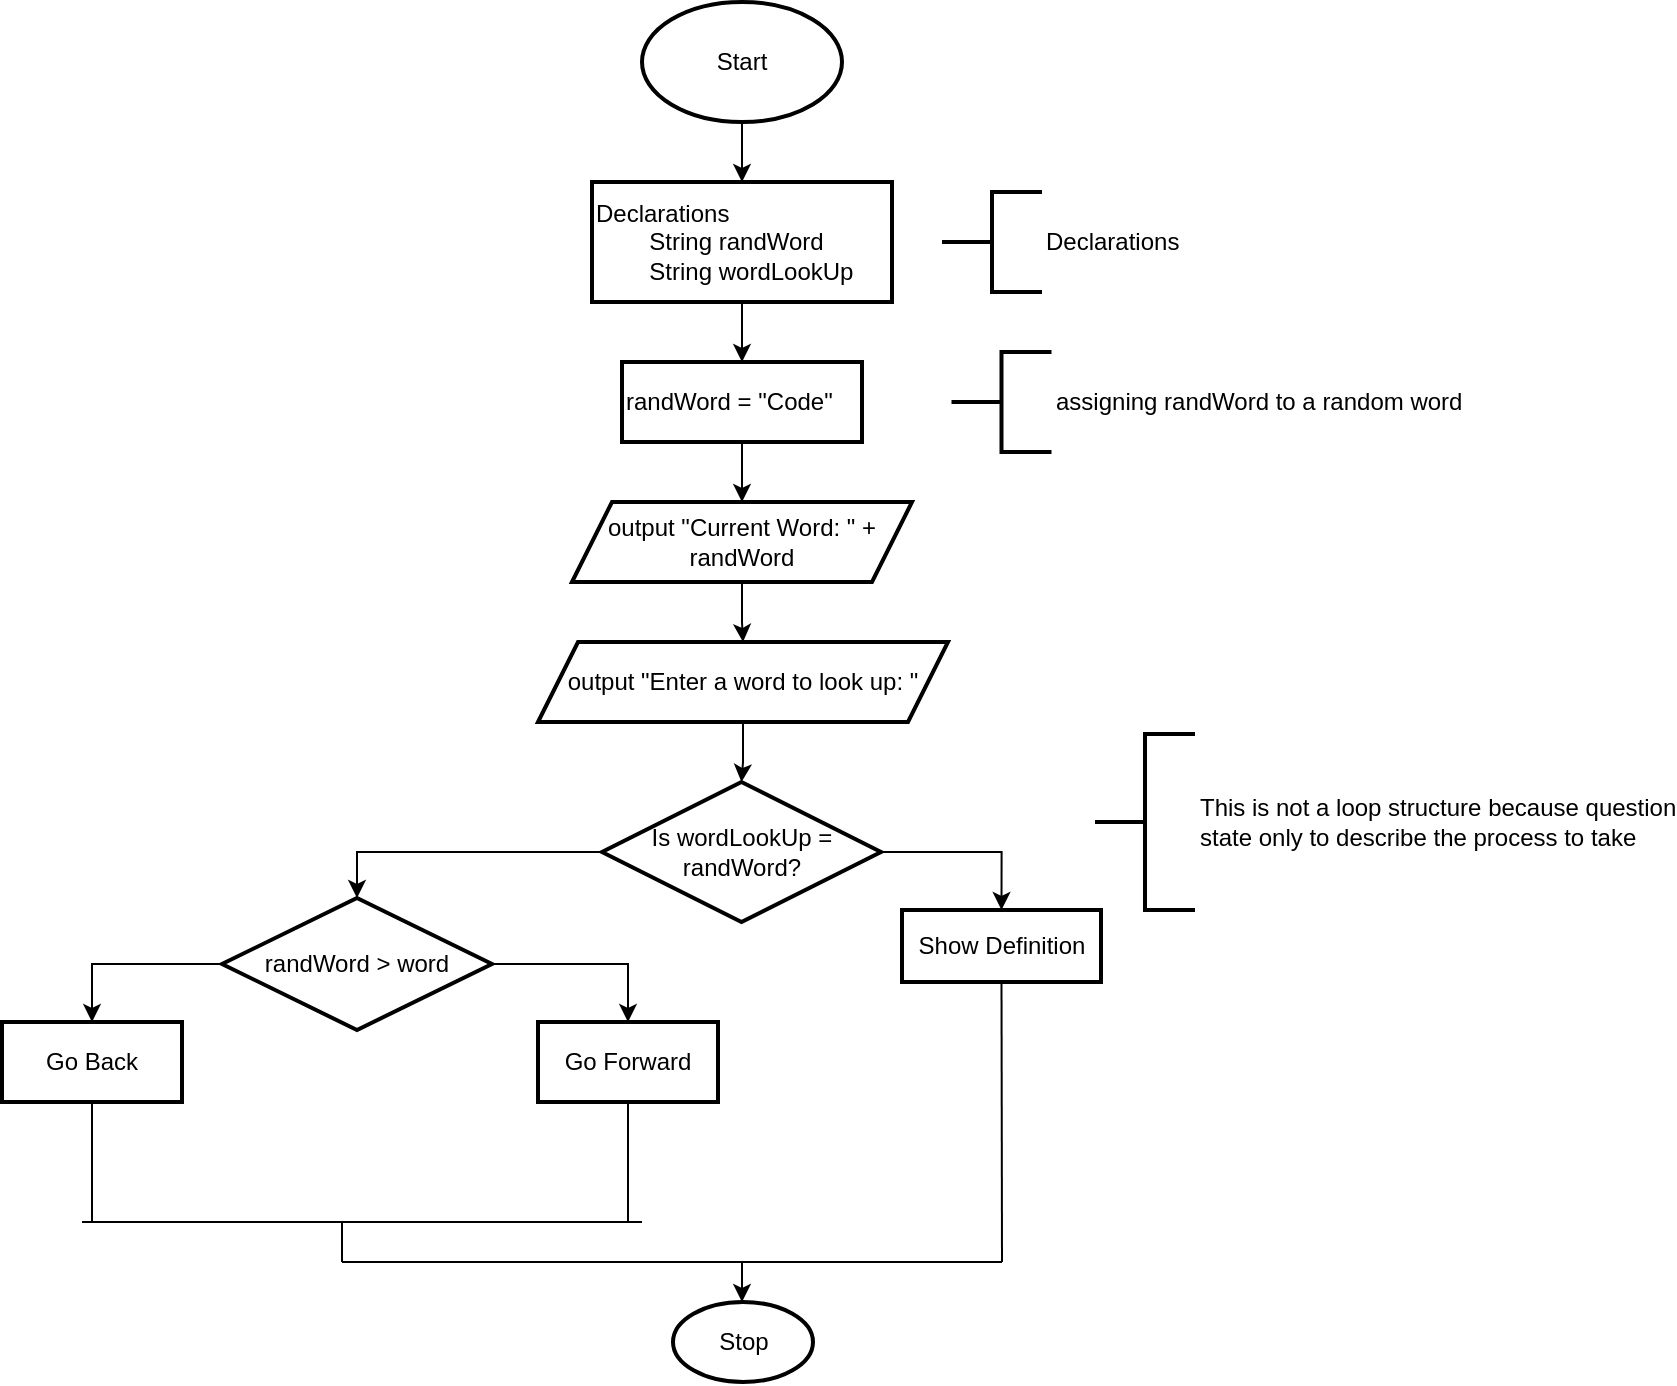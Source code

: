 <mxfile version="23.0.2" type="device">
  <diagram name="Page-1" id="GpJkARsk2_UbjOOnj7gu">
    <mxGraphModel dx="1687" dy="984" grid="1" gridSize="10" guides="1" tooltips="1" connect="1" arrows="1" fold="1" page="1" pageScale="1" pageWidth="1200" pageHeight="1920" math="0" shadow="0">
      <root>
        <mxCell id="0" />
        <mxCell id="1" parent="0" />
        <mxCell id="PboGU6bulFJKmP7m2C9N-3" value="" style="edgeStyle=orthogonalEdgeStyle;rounded=0;orthogonalLoop=1;jettySize=auto;html=1;" edge="1" parent="1" source="PboGU6bulFJKmP7m2C9N-1" target="PboGU6bulFJKmP7m2C9N-2">
          <mxGeometry relative="1" as="geometry" />
        </mxCell>
        <mxCell id="PboGU6bulFJKmP7m2C9N-1" value="Start" style="strokeWidth=2;html=1;shape=mxgraph.flowchart.start_1;whiteSpace=wrap;" vertex="1" parent="1">
          <mxGeometry x="550" y="170" width="100" height="60" as="geometry" />
        </mxCell>
        <mxCell id="PboGU6bulFJKmP7m2C9N-5" value="" style="edgeStyle=orthogonalEdgeStyle;rounded=0;orthogonalLoop=1;jettySize=auto;html=1;" edge="1" parent="1" source="PboGU6bulFJKmP7m2C9N-2" target="PboGU6bulFJKmP7m2C9N-4">
          <mxGeometry relative="1" as="geometry" />
        </mxCell>
        <mxCell id="PboGU6bulFJKmP7m2C9N-2" value="Declarations&lt;br&gt;&lt;span style=&quot;white-space: pre;&quot;&gt;&lt;span style=&quot;white-space: pre;&quot;&gt;&#x9;&lt;/span&gt;String randWord&lt;br/&gt;&lt;span style=&quot;white-space: pre;&quot;&gt;&#x9;&lt;/span&gt;String wordLookUp&#x9;&lt;/span&gt;" style="whiteSpace=wrap;html=1;strokeWidth=2;align=left;" vertex="1" parent="1">
          <mxGeometry x="525" y="260" width="150" height="60" as="geometry" />
        </mxCell>
        <mxCell id="PboGU6bulFJKmP7m2C9N-7" value="" style="edgeStyle=orthogonalEdgeStyle;rounded=0;orthogonalLoop=1;jettySize=auto;html=1;" edge="1" parent="1" source="PboGU6bulFJKmP7m2C9N-4" target="PboGU6bulFJKmP7m2C9N-6">
          <mxGeometry relative="1" as="geometry" />
        </mxCell>
        <mxCell id="PboGU6bulFJKmP7m2C9N-4" value="randWord = &quot;Code&quot;" style="whiteSpace=wrap;html=1;align=left;strokeWidth=2;" vertex="1" parent="1">
          <mxGeometry x="540" y="350" width="120" height="40" as="geometry" />
        </mxCell>
        <mxCell id="PboGU6bulFJKmP7m2C9N-9" value="" style="edgeStyle=orthogonalEdgeStyle;rounded=0;orthogonalLoop=1;jettySize=auto;html=1;" edge="1" parent="1" source="PboGU6bulFJKmP7m2C9N-6" target="PboGU6bulFJKmP7m2C9N-8">
          <mxGeometry relative="1" as="geometry" />
        </mxCell>
        <mxCell id="PboGU6bulFJKmP7m2C9N-6" value="output &quot;Current Word: &quot; + randWord" style="shape=parallelogram;perimeter=parallelogramPerimeter;whiteSpace=wrap;html=1;fixedSize=1;align=center;strokeWidth=2;" vertex="1" parent="1">
          <mxGeometry x="515" y="420" width="170" height="40" as="geometry" />
        </mxCell>
        <mxCell id="PboGU6bulFJKmP7m2C9N-11" value="" style="edgeStyle=orthogonalEdgeStyle;rounded=0;orthogonalLoop=1;jettySize=auto;html=1;" edge="1" parent="1" source="PboGU6bulFJKmP7m2C9N-8" target="PboGU6bulFJKmP7m2C9N-10">
          <mxGeometry relative="1" as="geometry" />
        </mxCell>
        <mxCell id="PboGU6bulFJKmP7m2C9N-8" value="output &quot;Enter a word to look up: &quot;" style="shape=parallelogram;perimeter=parallelogramPerimeter;whiteSpace=wrap;html=1;fixedSize=1;align=center;strokeWidth=2;" vertex="1" parent="1">
          <mxGeometry x="498" y="490" width="205" height="40" as="geometry" />
        </mxCell>
        <mxCell id="PboGU6bulFJKmP7m2C9N-13" value="" style="edgeStyle=orthogonalEdgeStyle;rounded=0;orthogonalLoop=1;jettySize=auto;html=1;entryX=0.5;entryY=0;entryDx=0;entryDy=0;exitX=1;exitY=0.5;exitDx=0;exitDy=0;" edge="1" parent="1" source="PboGU6bulFJKmP7m2C9N-10" target="PboGU6bulFJKmP7m2C9N-12">
          <mxGeometry relative="1" as="geometry" />
        </mxCell>
        <mxCell id="PboGU6bulFJKmP7m2C9N-15" value="" style="edgeStyle=orthogonalEdgeStyle;rounded=0;orthogonalLoop=1;jettySize=auto;html=1;entryX=0.5;entryY=0;entryDx=0;entryDy=0;exitX=0;exitY=0.5;exitDx=0;exitDy=0;" edge="1" parent="1" source="PboGU6bulFJKmP7m2C9N-10" target="PboGU6bulFJKmP7m2C9N-14">
          <mxGeometry relative="1" as="geometry" />
        </mxCell>
        <mxCell id="PboGU6bulFJKmP7m2C9N-10" value="Is wordLookUp = randWord?" style="rhombus;whiteSpace=wrap;html=1;strokeWidth=2;" vertex="1" parent="1">
          <mxGeometry x="530" y="560" width="139.5" height="70" as="geometry" />
        </mxCell>
        <mxCell id="PboGU6bulFJKmP7m2C9N-12" value="Show Definition" style="whiteSpace=wrap;html=1;strokeWidth=2;" vertex="1" parent="1">
          <mxGeometry x="680" y="624" width="99.5" height="36" as="geometry" />
        </mxCell>
        <mxCell id="PboGU6bulFJKmP7m2C9N-17" value="" style="edgeStyle=orthogonalEdgeStyle;rounded=0;orthogonalLoop=1;jettySize=auto;html=1;exitX=0;exitY=0.5;exitDx=0;exitDy=0;entryX=0.5;entryY=0;entryDx=0;entryDy=0;" edge="1" parent="1" source="PboGU6bulFJKmP7m2C9N-14" target="PboGU6bulFJKmP7m2C9N-16">
          <mxGeometry relative="1" as="geometry" />
        </mxCell>
        <mxCell id="PboGU6bulFJKmP7m2C9N-19" style="edgeStyle=orthogonalEdgeStyle;rounded=0;orthogonalLoop=1;jettySize=auto;html=1;exitX=1;exitY=0.5;exitDx=0;exitDy=0;entryX=0.5;entryY=0;entryDx=0;entryDy=0;" edge="1" parent="1" source="PboGU6bulFJKmP7m2C9N-14" target="PboGU6bulFJKmP7m2C9N-18">
          <mxGeometry relative="1" as="geometry" />
        </mxCell>
        <mxCell id="PboGU6bulFJKmP7m2C9N-14" value="randWord &amp;gt; word" style="rhombus;whiteSpace=wrap;html=1;strokeWidth=2;" vertex="1" parent="1">
          <mxGeometry x="340" y="618" width="135" height="66" as="geometry" />
        </mxCell>
        <mxCell id="PboGU6bulFJKmP7m2C9N-16" value="Go Back" style="whiteSpace=wrap;html=1;strokeWidth=2;" vertex="1" parent="1">
          <mxGeometry x="230" y="680" width="90" height="40" as="geometry" />
        </mxCell>
        <mxCell id="PboGU6bulFJKmP7m2C9N-18" value="Go Forward" style="whiteSpace=wrap;html=1;strokeWidth=2;" vertex="1" parent="1">
          <mxGeometry x="498" y="680" width="90" height="40" as="geometry" />
        </mxCell>
        <mxCell id="PboGU6bulFJKmP7m2C9N-20" value="" style="endArrow=none;html=1;rounded=0;entryX=0.5;entryY=1;entryDx=0;entryDy=0;" edge="1" parent="1" target="PboGU6bulFJKmP7m2C9N-16">
          <mxGeometry width="50" height="50" relative="1" as="geometry">
            <mxPoint x="275" y="780" as="sourcePoint" />
            <mxPoint x="280" y="780" as="targetPoint" />
          </mxGeometry>
        </mxCell>
        <mxCell id="PboGU6bulFJKmP7m2C9N-21" value="" style="endArrow=none;html=1;rounded=0;entryX=0.5;entryY=1;entryDx=0;entryDy=0;" edge="1" parent="1" target="PboGU6bulFJKmP7m2C9N-18">
          <mxGeometry width="50" height="50" relative="1" as="geometry">
            <mxPoint x="543" y="780" as="sourcePoint" />
            <mxPoint x="550" y="740" as="targetPoint" />
          </mxGeometry>
        </mxCell>
        <mxCell id="PboGU6bulFJKmP7m2C9N-22" value="" style="endArrow=none;html=1;rounded=0;" edge="1" parent="1">
          <mxGeometry width="50" height="50" relative="1" as="geometry">
            <mxPoint x="270" y="780" as="sourcePoint" />
            <mxPoint x="550" y="780" as="targetPoint" />
          </mxGeometry>
        </mxCell>
        <mxCell id="PboGU6bulFJKmP7m2C9N-24" value="" style="endArrow=none;html=1;rounded=0;entryX=0.5;entryY=1;entryDx=0;entryDy=0;" edge="1" parent="1" target="PboGU6bulFJKmP7m2C9N-12">
          <mxGeometry width="50" height="50" relative="1" as="geometry">
            <mxPoint x="730" y="800" as="sourcePoint" />
            <mxPoint x="830" y="750" as="targetPoint" />
          </mxGeometry>
        </mxCell>
        <mxCell id="PboGU6bulFJKmP7m2C9N-25" value="" style="endArrow=none;html=1;rounded=0;" edge="1" parent="1">
          <mxGeometry width="50" height="50" relative="1" as="geometry">
            <mxPoint x="400" y="800" as="sourcePoint" />
            <mxPoint x="400" y="780" as="targetPoint" />
          </mxGeometry>
        </mxCell>
        <mxCell id="PboGU6bulFJKmP7m2C9N-27" value="" style="endArrow=classic;html=1;rounded=0;" edge="1" parent="1">
          <mxGeometry width="50" height="50" relative="1" as="geometry">
            <mxPoint x="600" y="800" as="sourcePoint" />
            <mxPoint x="600" y="820" as="targetPoint" />
          </mxGeometry>
        </mxCell>
        <mxCell id="PboGU6bulFJKmP7m2C9N-33" value="" style="endArrow=none;html=1;rounded=0;" edge="1" parent="1">
          <mxGeometry width="50" height="50" relative="1" as="geometry">
            <mxPoint x="400" y="800" as="sourcePoint" />
            <mxPoint x="730" y="800" as="targetPoint" />
          </mxGeometry>
        </mxCell>
        <mxCell id="PboGU6bulFJKmP7m2C9N-34" value="Stop" style="strokeWidth=2;html=1;shape=mxgraph.flowchart.start_1;whiteSpace=wrap;" vertex="1" parent="1">
          <mxGeometry x="565.5" y="820" width="70" height="40" as="geometry" />
        </mxCell>
        <mxCell id="PboGU6bulFJKmP7m2C9N-35" value="Declarations" style="strokeWidth=2;html=1;shape=mxgraph.flowchart.annotation_2;align=left;labelPosition=right;pointerEvents=1;" vertex="1" parent="1">
          <mxGeometry x="700" y="265" width="50" height="50" as="geometry" />
        </mxCell>
        <mxCell id="PboGU6bulFJKmP7m2C9N-36" value="assigning randWord to a random word" style="strokeWidth=2;html=1;shape=mxgraph.flowchart.annotation_2;align=left;labelPosition=right;pointerEvents=1;" vertex="1" parent="1">
          <mxGeometry x="704.75" y="345" width="50" height="50" as="geometry" />
        </mxCell>
        <mxCell id="PboGU6bulFJKmP7m2C9N-40" value="This is not a loop structure because question &lt;br&gt;state only to describe the process to take&amp;nbsp;" style="strokeWidth=2;html=1;shape=mxgraph.flowchart.annotation_2;align=left;labelPosition=right;pointerEvents=1;" vertex="1" parent="1">
          <mxGeometry x="776.5" y="536" width="50" height="88" as="geometry" />
        </mxCell>
      </root>
    </mxGraphModel>
  </diagram>
</mxfile>
